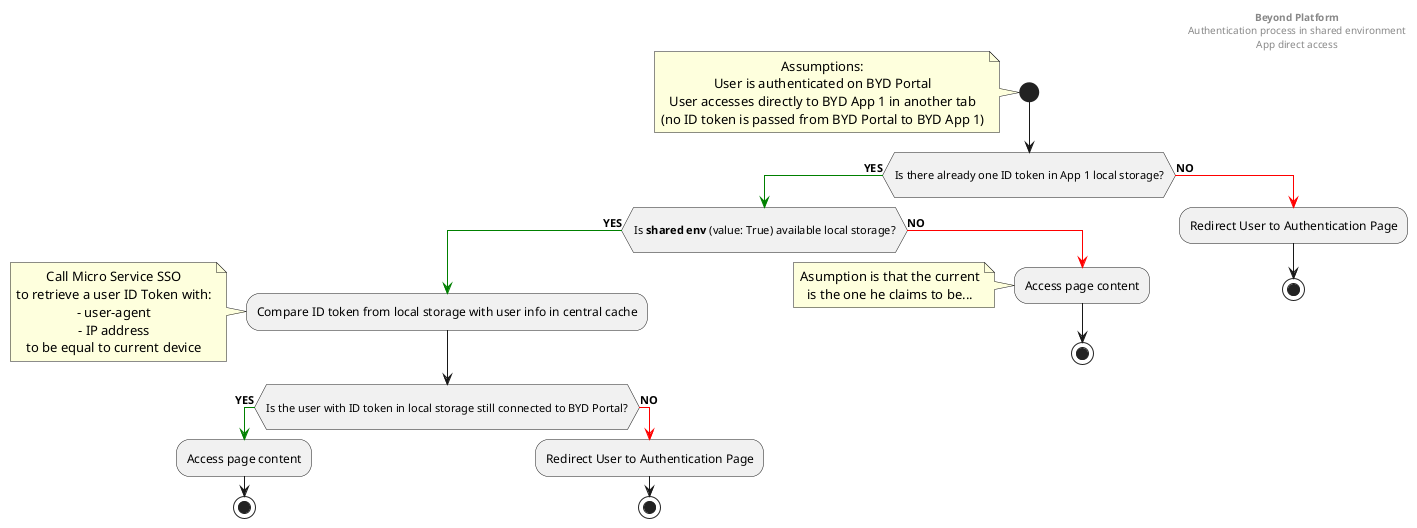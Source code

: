 @startuml
header
<b>Beyond Platform</b>
Authentication process in shared environment
App direct access
end header
skinparam defaultTextAlignment center

start
note left
Assumptions:
User is authenticated on BYD Portal
User accesses directly to BYD App 1 in another tab
(no ID token is passed from BYD Portal to BYD App 1)
end note
if (\nIs there already one ID token in App 1 local storage?\n) then
  -[#green]-> **YES**;
  if (\nIs <b>shared env</b> (value: True) available local storage?\n) then
    -[#green]-> **YES**;
    :Compare ID token from local storage with user info in central cache;
    note left
      Call Micro Service SSO
      to retrieve a user ID Token with:
      - user-agent
      - IP address
      to be equal to current device
    end note
    if (\nIs the user with ID token in local storage still connected to BYD Portal?\n) then
      -[#green]-> **YES**;
      :Access page content;
      stop;
    else
      -[#red]-> **NO**;
      :Redirect User to Authentication Page;
      stop;
  endif
  else
    -[#red]-> **NO**;
    :Access page content;
    note left
      Asumption is that the current
      is the one he claims to be...
    end note

    stop;
  endif
else
  -[#red]-> **NO**;
  :Redirect User to Authentication Page;
  stop;
endif

@enduml
